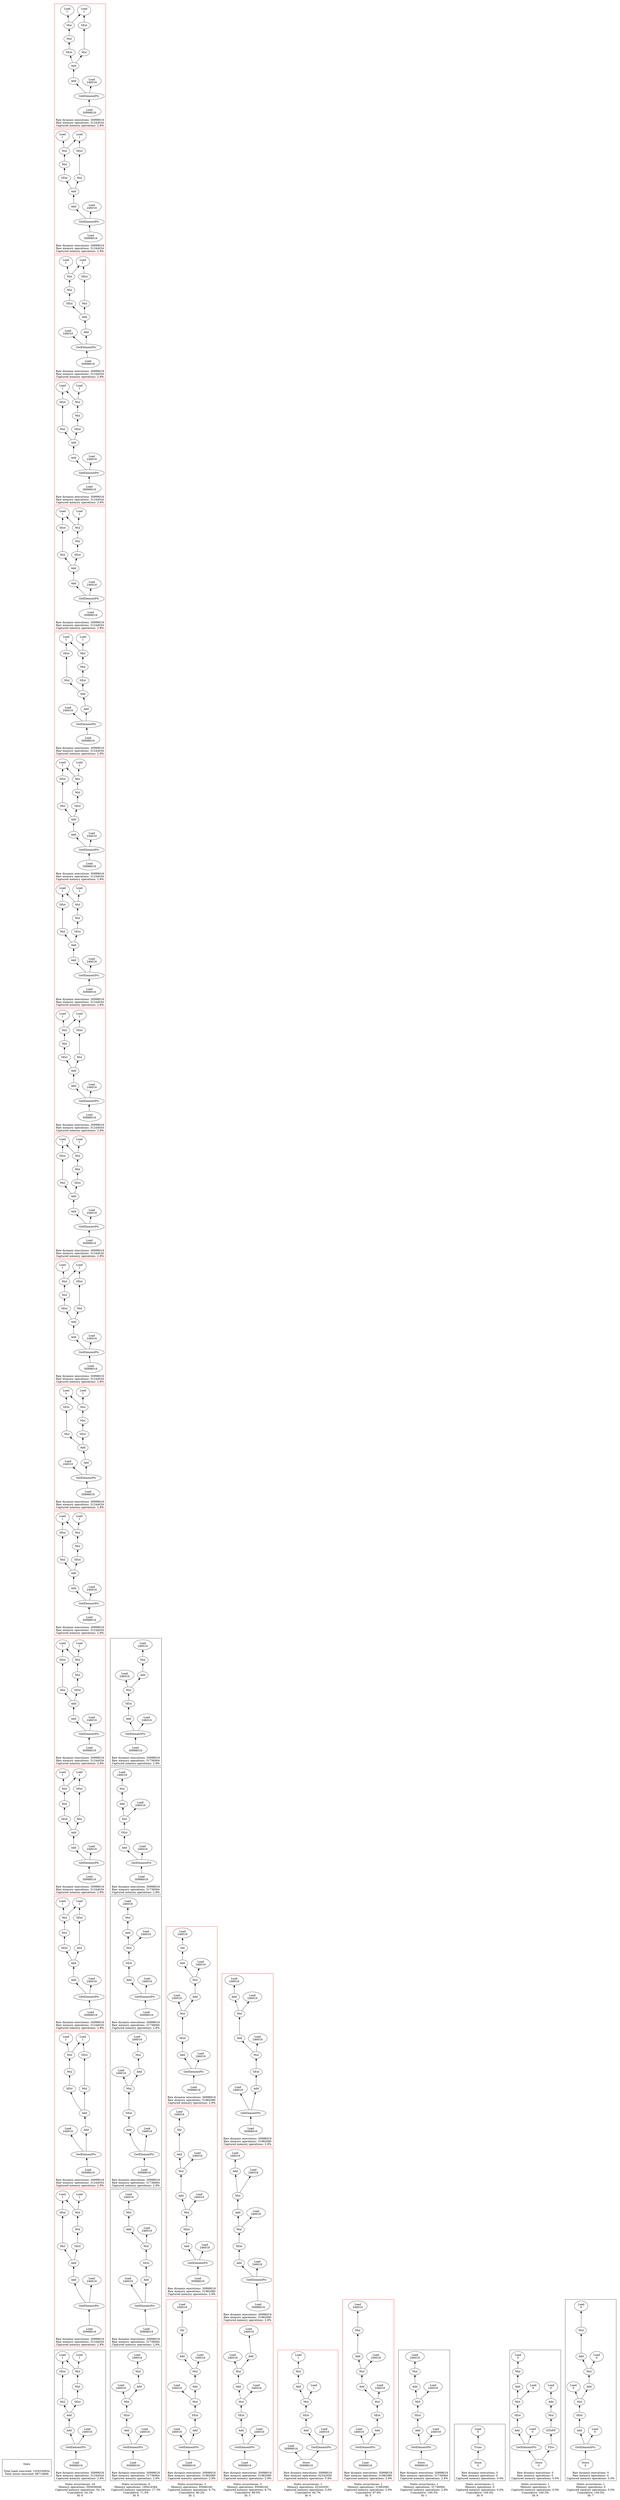 strict digraph {
rankdir=BT
subgraph {
Stats [shape=plaintext]
cluster=true
label="Total loads executed: 1029330954\nTotal stores executed: 66714666"
}
subgraph {
subgraph {
{
rank=max
"0_0" [shape=point style=invis]
}
"0_0_515" [label="Mul"]
"0_0_457" [label="SExt"]
"0_0_515" -> "0_0_457"
"0_0_625" [label="GetElementPtr"]
"0_0_624" [label="Add"]
"0_0_625" -> "0_0_624"
"0_0_474" [label="Mul"]
"0_0_436" [label="Mul"]
"0_0_474" -> "0_0_436"
"0_0_514" [label="Load\n246016"]
"0_0_625" -> "0_0_514"
{
rank=min
"0_0_626" [label="Load\n30998016"]
}
"0_0_626" -> "0_0_625"
"0_0_426" [label="Load\n1"]
"0_0_436" -> "0_0_426"
"0_0_516" [label="Add"]
"0_0_624" -> "0_0_516"
"0_0_483" [label="SExt"]
"0_0_483" -> "0_0_474"
"0_0_457" -> "0_0_426"
"0_0_516" -> "0_0_515"
"0_0_516" -> "0_0_483"
"0_0_423" [label="Load\n1"]
"0_0_436" -> "0_0_423"
cluster=true
label="Raw dynamic executions: 30998016\nRaw memory operations: 31244034\nCaptured memory operations: 2.8%"
}
subgraph {
{
rank=max
"0_1" [shape=point style=invis]
}
"0_0" -> "0_1_632" [style=invis]
"0_1_630" [label="Add"]
"0_1_524" [label="Add"]
"0_1_630" -> "0_1_524"
"0_1_523" [label="Mul"]
"0_1_458" [label="SExt"]
"0_1_523" -> "0_1_458"
"0_1_476" [label="Mul"]
"0_1_437" [label="Mul"]
"0_1_476" -> "0_1_437"
"0_1_486" [label="SExt"]
"0_1_524" -> "0_1_486"
"0_1_631" [label="GetElementPtr"]
"0_1_514" [label="Load\n246016"]
"0_1_631" -> "0_1_514"
"0_1_426" [label="Load\n1"]
"0_1_458" -> "0_1_426"
"0_1_631" -> "0_1_630"
"0_1_486" -> "0_1_476"
"0_1_423" [label="Load\n1"]
"0_1_437" -> "0_1_423"
{
rank=min
"0_1_632" [label="Load\n30998016"]
}
"0_1_632" -> "0_1_631"
"0_1_524" -> "0_1_523"
"0_1_437" -> "0_1_426"
cluster=true
label="Raw dynamic executions: 30998016\nRaw memory operations: 31244034\nCaptured memory operations: 2.8%"
color=red
}
subgraph {
{
rank=max
"0_2" [shape=point style=invis]
}
"0_1" -> "0_2_641" [style=invis]
"0_2_484" [label="SExt"]
"0_2_476" [label="Mul"]
"0_2_484" -> "0_2_476"
"0_2_640" [label="GetElementPtr"]
"0_2_514" [label="Load\n246016"]
"0_2_640" -> "0_2_514"
"0_2_515" [label="Mul"]
"0_2_457" [label="SExt"]
"0_2_515" -> "0_2_457"
"0_2_437" [label="Mul"]
"0_2_476" -> "0_2_437"
"0_2_639" [label="Add"]
"0_2_531" [label="Add"]
"0_2_639" -> "0_2_531"
"0_2_426" [label="Load\n1"]
"0_2_457" -> "0_2_426"
{
rank=min
"0_2_641" [label="Load\n30998016"]
}
"0_2_641" -> "0_2_640"
"0_2_531" -> "0_2_484"
"0_2_423" [label="Load\n1"]
"0_2_437" -> "0_2_423"
"0_2_640" -> "0_2_639"
"0_2_437" -> "0_2_426"
"0_2_531" -> "0_2_515"
cluster=true
label="Raw dynamic executions: 30998016\nRaw memory operations: 31244034\nCaptured memory operations: 2.8%"
color=red
}
subgraph {
{
rank=max
"0_3" [shape=point style=invis]
}
"0_2" -> "0_3_648" [style=invis]
"0_3_487" [label="SExt"]
"0_3_474" [label="Mul"]
"0_3_487" -> "0_3_474"
"0_3_540" [label="Add"]
"0_3_523" [label="Mul"]
"0_3_540" -> "0_3_523"
"0_3_646" [label="Add"]
"0_3_646" -> "0_3_540"
"0_3_458" [label="SExt"]
"0_3_523" -> "0_3_458"
"0_3_436" [label="Mul"]
"0_3_474" -> "0_3_436"
"0_3_647" [label="GetElementPtr"]
"0_3_514" [label="Load\n246016"]
"0_3_647" -> "0_3_514"
"0_3_426" [label="Load\n1"]
"0_3_458" -> "0_3_426"
"0_3_436" -> "0_3_426"
"0_3_423" [label="Load\n1"]
"0_3_436" -> "0_3_423"
"0_3_540" -> "0_3_487"
"0_3_647" -> "0_3_646"
{
rank=min
"0_3_648" [label="Load\n30998016"]
}
"0_3_648" -> "0_3_647"
cluster=true
label="Raw dynamic executions: 30998016\nRaw memory operations: 31244034\nCaptured memory operations: 2.8%"
color=red
}
subgraph {
{
rank=max
"0_4" [shape=point style=invis]
}
"0_3" -> "0_4_651" [style=invis]
"0_4_543" [label="Add"]
"0_4_480" [label="SExt"]
"0_4_543" -> "0_4_480"
"0_4_456" [label="SExt"]
"0_4_426" [label="Load\n1"]
"0_4_456" -> "0_4_426"
"0_4_474" [label="Mul"]
"0_4_436" [label="Mul"]
"0_4_474" -> "0_4_436"
"0_4_436" -> "0_4_426"
{
rank=min
"0_4_651" [label="Load\n30998016"]
}
"0_4_650" [label="GetElementPtr"]
"0_4_651" -> "0_4_650"
"0_4_649" [label="Add"]
"0_4_649" -> "0_4_543"
"0_4_542" [label="Mul"]
"0_4_543" -> "0_4_542"
"0_4_514" [label="Load\n246016"]
"0_4_650" -> "0_4_514"
"0_4_423" [label="Load\n1"]
"0_4_436" -> "0_4_423"
"0_4_542" -> "0_4_456"
"0_4_650" -> "0_4_649"
"0_4_480" -> "0_4_474"
cluster=true
label="Raw dynamic executions: 30998016\nRaw memory operations: 31244034\nCaptured memory operations: 2.8%"
color=red
}
subgraph {
{
rank=max
"0_5" [shape=point style=invis]
}
"0_4" -> "0_5_655" [style=invis]
"0_5_544" [label="Add"]
"0_5_523" [label="Mul"]
"0_5_544" -> "0_5_523"
"0_5_654" [label="GetElementPtr"]
"0_5_653" [label="Add"]
"0_5_654" -> "0_5_653"
"0_5_458" [label="SExt"]
"0_5_523" -> "0_5_458"
"0_5_479" [label="Mul"]
"0_5_441" [label="Mul"]
"0_5_479" -> "0_5_441"
"0_5_426" [label="Load\n1"]
"0_5_458" -> "0_5_426"
"0_5_488" [label="SExt"]
"0_5_544" -> "0_5_488"
"0_5_514" [label="Load\n246016"]
"0_5_654" -> "0_5_514"
{
rank=min
"0_5_655" [label="Load\n30998016"]
}
"0_5_655" -> "0_5_654"
"0_5_441" -> "0_5_426"
"0_5_653" -> "0_5_544"
"0_5_488" -> "0_5_479"
"0_5_423" [label="Load\n1"]
"0_5_441" -> "0_5_423"
cluster=true
label="Raw dynamic executions: 30998016\nRaw memory operations: 31244034\nCaptured memory operations: 2.8%"
color=red
}
subgraph {
{
rank=max
"0_6" [shape=point style=invis]
}
"0_5" -> "0_6_659" [style=invis]
"0_6_545" [label="Add"]
"0_6_542" [label="Mul"]
"0_6_545" -> "0_6_542"
"0_6_456" [label="SExt"]
"0_6_426" [label="Load\n1"]
"0_6_456" -> "0_6_426"
"0_6_481" [label="SExt"]
"0_6_545" -> "0_6_481"
"0_6_657" [label="Add"]
"0_6_657" -> "0_6_545"
"0_6_658" [label="GetElementPtr"]
"0_6_658" -> "0_6_657"
"0_6_479" [label="Mul"]
"0_6_481" -> "0_6_479"
"0_6_441" [label="Mul"]
"0_6_479" -> "0_6_441"
{
rank=min
"0_6_659" [label="Load\n30998016"]
}
"0_6_659" -> "0_6_658"
"0_6_441" -> "0_6_426"
"0_6_542" -> "0_6_456"
"0_6_514" [label="Load\n246016"]
"0_6_658" -> "0_6_514"
"0_6_423" [label="Load\n1"]
"0_6_441" -> "0_6_423"
cluster=true
label="Raw dynamic executions: 30998016\nRaw memory operations: 31244034\nCaptured memory operations: 2.8%"
color=red
}
subgraph {
{
rank=max
"0_7" [shape=point style=invis]
}
"0_6" -> "0_7_667" [style=invis]
"0_7_666" [label="GetElementPtr"]
"0_7_514" [label="Load\n246016"]
"0_7_666" -> "0_7_514"
"0_7_523" [label="Mul"]
"0_7_458" [label="SExt"]
"0_7_523" -> "0_7_458"
"0_7_476" [label="Mul"]
"0_7_437" [label="Mul"]
"0_7_476" -> "0_7_437"
"0_7_524" [label="Add"]
"0_7_486" [label="SExt"]
"0_7_524" -> "0_7_486"
"0_7_665" [label="Add"]
"0_7_665" -> "0_7_524"
"0_7_426" [label="Load\n1"]
"0_7_458" -> "0_7_426"
{
rank=min
"0_7_667" [label="Load\n30998016"]
}
"0_7_667" -> "0_7_666"
"0_7_486" -> "0_7_476"
"0_7_423" [label="Load\n1"]
"0_7_437" -> "0_7_423"
"0_7_524" -> "0_7_523"
"0_7_437" -> "0_7_426"
"0_7_666" -> "0_7_665"
cluster=true
label="Raw dynamic executions: 30998016\nRaw memory operations: 31244034\nCaptured memory operations: 2.8%"
color=red
}
subgraph {
{
rank=max
"0_8" [shape=point style=invis]
}
"0_7" -> "0_8_670" [style=invis]
"0_8_482" [label="SExt"]
"0_8_476" [label="Mul"]
"0_8_482" -> "0_8_476"
"0_8_456" [label="SExt"]
"0_8_426" [label="Load\n1"]
"0_8_456" -> "0_8_426"
"0_8_551" [label="Add"]
"0_8_551" -> "0_8_482"
"0_8_437" [label="Mul"]
"0_8_476" -> "0_8_437"
"0_8_669" [label="GetElementPtr"]
"0_8_668" [label="Add"]
"0_8_669" -> "0_8_668"
"0_8_514" [label="Load\n246016"]
"0_8_669" -> "0_8_514"
"0_8_668" -> "0_8_551"
"0_8_423" [label="Load\n1"]
"0_8_437" -> "0_8_423"
"0_8_542" [label="Mul"]
"0_8_542" -> "0_8_456"
{
rank=min
"0_8_670" [label="Load\n30998016"]
}
"0_8_670" -> "0_8_669"
"0_8_551" -> "0_8_542"
"0_8_437" -> "0_8_426"
cluster=true
label="Raw dynamic executions: 30998016\nRaw memory operations: 31244034\nCaptured memory operations: 2.8%"
color=red
}
subgraph {
{
rank=max
"0_9" [shape=point style=invis]
}
"0_8" -> "0_9_675" [style=invis]
"0_9_673" [label="Add"]
"0_9_524" [label="Add"]
"0_9_673" -> "0_9_524"
"0_9_523" [label="Mul"]
"0_9_458" [label="SExt"]
"0_9_523" -> "0_9_458"
"0_9_476" [label="Mul"]
"0_9_437" [label="Mul"]
"0_9_476" -> "0_9_437"
"0_9_486" [label="SExt"]
"0_9_524" -> "0_9_486"
{
rank=min
"0_9_675" [label="Load\n30998016"]
}
"0_9_674" [label="GetElementPtr"]
"0_9_675" -> "0_9_674"
"0_9_514" [label="Load\n246016"]
"0_9_674" -> "0_9_514"
"0_9_426" [label="Load\n1"]
"0_9_458" -> "0_9_426"
"0_9_674" -> "0_9_673"
"0_9_486" -> "0_9_476"
"0_9_423" [label="Load\n1"]
"0_9_437" -> "0_9_423"
"0_9_524" -> "0_9_523"
"0_9_437" -> "0_9_426"
cluster=true
label="Raw dynamic executions: 30998016\nRaw memory operations: 31244034\nCaptured memory operations: 2.8%"
color=red
}
subgraph {
{
rank=max
"0_10" [shape=point style=invis]
}
"0_9" -> "0_10_679" [style=invis]
"0_10_482" [label="SExt"]
"0_10_476" [label="Mul"]
"0_10_482" -> "0_10_476"
"0_10_456" [label="SExt"]
"0_10_426" [label="Load\n1"]
"0_10_456" -> "0_10_426"
"0_10_551" [label="Add"]
"0_10_551" -> "0_10_482"
"0_10_677" [label="Add"]
"0_10_677" -> "0_10_551"
"0_10_437" [label="Mul"]
"0_10_476" -> "0_10_437"
{
rank=min
"0_10_679" [label="Load\n30998016"]
}
"0_10_678" [label="GetElementPtr"]
"0_10_679" -> "0_10_678"
"0_10_678" -> "0_10_677"
"0_10_423" [label="Load\n1"]
"0_10_437" -> "0_10_423"
"0_10_514" [label="Load\n246016"]
"0_10_678" -> "0_10_514"
"0_10_542" [label="Mul"]
"0_10_542" -> "0_10_456"
"0_10_551" -> "0_10_542"
"0_10_437" -> "0_10_426"
cluster=true
label="Raw dynamic executions: 30998016\nRaw memory operations: 31244034\nCaptured memory operations: 2.8%"
color=red
}
subgraph {
{
rank=max
"0_11" [shape=point style=invis]
}
"0_10" -> "0_11_687" [style=invis]
"0_11_515" [label="Mul"]
"0_11_457" [label="SExt"]
"0_11_515" -> "0_11_457"
"0_11_474" [label="Mul"]
"0_11_436" [label="Mul"]
"0_11_474" -> "0_11_436"
"0_11_685" [label="Add"]
"0_11_516" [label="Add"]
"0_11_685" -> "0_11_516"
"0_11_426" [label="Load\n1"]
"0_11_436" -> "0_11_426"
"0_11_483" [label="SExt"]
"0_11_483" -> "0_11_474"
"0_11_457" -> "0_11_426"
"0_11_516" -> "0_11_515"
"0_11_516" -> "0_11_483"
{
rank=min
"0_11_687" [label="Load\n30998016"]
}
"0_11_686" [label="GetElementPtr"]
"0_11_687" -> "0_11_686"
"0_11_423" [label="Load\n1"]
"0_11_436" -> "0_11_423"
"0_11_514" [label="Load\n246016"]
"0_11_686" -> "0_11_514"
"0_11_686" -> "0_11_685"
cluster=true
label="Raw dynamic executions: 30998016\nRaw memory operations: 31244034\nCaptured memory operations: 2.8%"
color=red
}
subgraph {
{
rank=max
"0_12" [shape=point style=invis]
}
"0_11" -> "0_12_690" [style=invis]
"0_12_689" [label="GetElementPtr"]
"0_12_688" [label="Add"]
"0_12_689" -> "0_12_688"
"0_12_515" [label="Mul"]
"0_12_457" [label="SExt"]
"0_12_515" -> "0_12_457"
"0_12_558" [label="Add"]
"0_12_688" -> "0_12_558"
"0_12_514" [label="Load\n246016"]
"0_12_689" -> "0_12_514"
{
rank=min
"0_12_690" [label="Load\n30998016"]
}
"0_12_690" -> "0_12_689"
"0_12_479" [label="Mul"]
"0_12_441" [label="Mul"]
"0_12_479" -> "0_12_441"
"0_12_485" [label="SExt"]
"0_12_485" -> "0_12_479"
"0_12_558" -> "0_12_515"
"0_12_558" -> "0_12_485"
"0_12_426" [label="Load\n1"]
"0_12_457" -> "0_12_426"
"0_12_441" -> "0_12_426"
"0_12_423" [label="Load\n1"]
"0_12_441" -> "0_12_423"
cluster=true
label="Raw dynamic executions: 30998016\nRaw memory operations: 31244034\nCaptured memory operations: 2.8%"
color=red
}
subgraph {
{
rank=max
"0_13" [shape=point style=invis]
}
"0_12" -> "0_13_694" [style=invis]
"0_13_515" [label="Mul"]
"0_13_457" [label="SExt"]
"0_13_515" -> "0_13_457"
{
rank=min
"0_13_694" [label="Load\n30998016"]
}
"0_13_693" [label="GetElementPtr"]
"0_13_694" -> "0_13_693"
"0_13_474" [label="Mul"]
"0_13_436" [label="Mul"]
"0_13_474" -> "0_13_436"
"0_13_426" [label="Load\n1"]
"0_13_436" -> "0_13_426"
"0_13_514" [label="Load\n246016"]
"0_13_693" -> "0_13_514"
"0_13_483" [label="SExt"]
"0_13_483" -> "0_13_474"
"0_13_457" -> "0_13_426"
"0_13_516" [label="Add"]
"0_13_516" -> "0_13_515"
"0_13_516" -> "0_13_483"
"0_13_423" [label="Load\n1"]
"0_13_436" -> "0_13_423"
"0_13_692" [label="Add"]
"0_13_692" -> "0_13_516"
"0_13_693" -> "0_13_692"
cluster=true
label="Raw dynamic executions: 30998016\nRaw memory operations: 31244034\nCaptured memory operations: 2.8%"
color=red
}
subgraph {
{
rank=max
"0_14" [shape=point style=invis]
}
"0_13" -> "0_14_698" [style=invis]
"0_14_515" [label="Mul"]
"0_14_457" [label="SExt"]
"0_14_515" -> "0_14_457"
"0_14_696" [label="Add"]
"0_14_558" [label="Add"]
"0_14_696" -> "0_14_558"
{
rank=min
"0_14_698" [label="Load\n30998016"]
}
"0_14_697" [label="GetElementPtr"]
"0_14_698" -> "0_14_697"
"0_14_514" [label="Load\n246016"]
"0_14_697" -> "0_14_514"
"0_14_479" [label="Mul"]
"0_14_441" [label="Mul"]
"0_14_479" -> "0_14_441"
"0_14_485" [label="SExt"]
"0_14_485" -> "0_14_479"
"0_14_558" -> "0_14_515"
"0_14_558" -> "0_14_485"
"0_14_426" [label="Load\n1"]
"0_14_457" -> "0_14_426"
"0_14_441" -> "0_14_426"
"0_14_423" [label="Load\n1"]
"0_14_441" -> "0_14_423"
"0_14_697" -> "0_14_696"
cluster=true
label="Raw dynamic executions: 30998016\nRaw memory operations: 31244034\nCaptured memory operations: 2.8%"
color=red
}
subgraph {
{
rank=max
"0_15" [shape=point style=invis]
}
"0_14" -> "0_15_706" [style=invis]
"0_15_515" [label="Mul"]
"0_15_457" [label="SExt"]
"0_15_515" -> "0_15_457"
{
rank=min
"0_15_706" [label="Load\n30998016"]
}
"0_15_705" [label="GetElementPtr"]
"0_15_706" -> "0_15_705"
"0_15_479" [label="Mul"]
"0_15_441" [label="Mul"]
"0_15_479" -> "0_15_441"
"0_15_558" [label="Add"]
"0_15_558" -> "0_15_515"
"0_15_704" [label="Add"]
"0_15_705" -> "0_15_704"
"0_15_485" [label="SExt"]
"0_15_485" -> "0_15_479"
"0_15_558" -> "0_15_485"
"0_15_426" [label="Load\n1"]
"0_15_457" -> "0_15_426"
"0_15_441" -> "0_15_426"
"0_15_514" [label="Load\n246016"]
"0_15_705" -> "0_15_514"
"0_15_704" -> "0_15_558"
"0_15_423" [label="Load\n1"]
"0_15_441" -> "0_15_423"
cluster=true
label="Raw dynamic executions: 30998016\nRaw memory operations: 31244034\nCaptured memory operations: 2.8%"
color=red
}
subgraph {
{
rank=max
"0_16" [shape=point style=invis]
}
"0_15" -> "0_16_713" [style=invis]
"0_16_482" [label="SExt"]
"0_16_476" [label="Mul"]
"0_16_482" -> "0_16_476"
"0_16_456" [label="SExt"]
"0_16_426" [label="Load\n1"]
"0_16_456" -> "0_16_426"
"0_16_551" [label="Add"]
"0_16_551" -> "0_16_482"
"0_16_437" [label="Mul"]
"0_16_476" -> "0_16_437"
"0_16_712" [label="GetElementPtr"]
"0_16_514" [label="Load\n246016"]
"0_16_712" -> "0_16_514"
{
rank=min
"0_16_713" [label="Load\n30998016"]
}
"0_16_713" -> "0_16_712"
"0_16_711" [label="Add"]
"0_16_712" -> "0_16_711"
"0_16_711" -> "0_16_551"
"0_16_423" [label="Load\n1"]
"0_16_437" -> "0_16_423"
"0_16_542" [label="Mul"]
"0_16_542" -> "0_16_456"
"0_16_551" -> "0_16_542"
"0_16_437" -> "0_16_426"
cluster=true
label="Raw dynamic executions: 30998016\nRaw memory operations: 31244034\nCaptured memory operations: 2.8%"
color=red
}
subgraph {
{
rank=max
"0_17" [shape=point style=invis]
}
"0_16" -> "0_17_720" [style=invis]
"0_17_484" [label="SExt"]
"0_17_476" [label="Mul"]
"0_17_484" -> "0_17_476"
"0_17_515" [label="Mul"]
"0_17_457" [label="SExt"]
"0_17_515" -> "0_17_457"
"0_17_437" [label="Mul"]
"0_17_476" -> "0_17_437"
"0_17_718" [label="Add"]
"0_17_531" [label="Add"]
"0_17_718" -> "0_17_531"
"0_17_719" [label="GetElementPtr"]
"0_17_514" [label="Load\n246016"]
"0_17_719" -> "0_17_514"
{
rank=min
"0_17_720" [label="Load\n30998016"]
}
"0_17_720" -> "0_17_719"
"0_17_426" [label="Load\n1"]
"0_17_457" -> "0_17_426"
"0_17_531" -> "0_17_484"
"0_17_423" [label="Load\n1"]
"0_17_437" -> "0_17_423"
"0_17_719" -> "0_17_718"
"0_17_437" -> "0_17_426"
"0_17_531" -> "0_17_515"
cluster=true
label="Raw dynamic executions: 30998016\nRaw memory operations: 31244034\nCaptured memory operations: 2.8%"
color=red
}
subgraph {
{
rank=max
"0_18" [shape=point style=invis]
}
"0_17" -> "0_18_731" [style=invis]
"0_18_484" [label="SExt"]
"0_18_476" [label="Mul"]
"0_18_484" -> "0_18_476"
"0_18_515" [label="Mul"]
"0_18_457" [label="SExt"]
"0_18_515" -> "0_18_457"
"0_18_437" [label="Mul"]
"0_18_476" -> "0_18_437"
"0_18_426" [label="Load\n1"]
"0_18_457" -> "0_18_426"
"0_18_531" [label="Add"]
"0_18_531" -> "0_18_484"
"0_18_423" [label="Load\n1"]
"0_18_437" -> "0_18_423"
"0_18_729" [label="Add"]
"0_18_729" -> "0_18_531"
{
rank=min
"0_18_731" [label="Load\n30998016"]
}
"0_18_730" [label="GetElementPtr"]
"0_18_731" -> "0_18_730"
"0_18_730" -> "0_18_729"
"0_18_514" [label="Load\n246016"]
"0_18_730" -> "0_18_514"
"0_18_437" -> "0_18_426"
"0_18_531" -> "0_18_515"
cluster=true
label="Raw dynamic executions: 30998016\nRaw memory operations: 31244034\nCaptured memory operations: 2.8%"
color=red
}
cluster=true
penwidth=0
label="Static occurrences: 19\nMemory operations: 593636646\nCaptured memory operations: 54.1%\nCumulative: 54.1%\nId: 0"
}
subgraph {
subgraph {
{
rank=max
"8_0" [shape=point style=invis]
}
"8_0_513" [label="Mul"]
"8_0_509" [label="Load\n246016"]
"8_0_513" -> "8_0_509"
"8_0_621" [label="Add"]
"8_0_605" [label="SExt"]
"8_0_621" -> "8_0_605"
"8_0_622" [label="GetElementPtr"]
"8_0_506" [label="Load\n246016"]
"8_0_622" -> "8_0_506"
"8_0_510" [label="Mul"]
"8_0_508" [label="Load\n246016"]
"8_0_510" -> "8_0_508"
"8_0_605" -> "8_0_513"
{
rank=min
"8_0_623" [label="Load\n30998016"]
}
"8_0_623" -> "8_0_622"
"8_0_512" [label="Add"]
"8_0_512" -> "8_0_510"
"8_0_622" -> "8_0_621"
"8_0_513" -> "8_0_512"
cluster=true
label="Raw dynamic executions: 30998016\nRaw memory operations: 31736064\nCaptured memory operations: 2.8%"
}
subgraph {
{
rank=max
"8_1" [shape=point style=invis]
}
"8_0" -> "8_1_645" [style=invis]
"8_1_644" [label="GetElementPtr"]
"8_1_532" [label="Load\n246016"]
"8_1_644" -> "8_1_532"
"8_1_539" [label="Mul"]
"8_1_538" [label="Add"]
"8_1_539" -> "8_1_538"
"8_1_536" [label="Mul"]
"8_1_534" [label="Load\n246016"]
"8_1_536" -> "8_1_534"
"8_1_535" [label="Load\n246016"]
"8_1_539" -> "8_1_535"
"8_1_643" [label="Add"]
"8_1_644" -> "8_1_643"
"8_1_538" -> "8_1_536"
{
rank=min
"8_1_645" [label="Load\n30998016"]
}
"8_1_645" -> "8_1_644"
"8_1_608" [label="SExt"]
"8_1_608" -> "8_1_539"
"8_1_643" -> "8_1_608"
cluster=true
label="Raw dynamic executions: 30998016\nRaw memory operations: 31736064\nCaptured memory operations: 2.8%"
}
subgraph {
{
rank=max
"8_2" [shape=point style=invis]
}
"8_1" -> "8_2_703" [style=invis]
"8_2_563" [label="Mul"]
"8_2_561" [label="Load\n246016"]
"8_2_563" -> "8_2_561"
"8_2_566" [label="Mul"]
"8_2_562" [label="Load\n246016"]
"8_2_566" -> "8_2_562"
"8_2_565" [label="Add"]
"8_2_565" -> "8_2_563"
"8_2_611" [label="SExt"]
"8_2_611" -> "8_2_566"
"8_2_702" [label="GetElementPtr"]
"8_2_701" [label="Add"]
"8_2_702" -> "8_2_701"
"8_2_566" -> "8_2_565"
"8_2_701" -> "8_2_611"
"8_2_559" [label="Load\n246016"]
"8_2_702" -> "8_2_559"
{
rank=min
"8_2_703" [label="Load\n30998016"]
}
"8_2_703" -> "8_2_702"
cluster=true
label="Raw dynamic executions: 30998016\nRaw memory operations: 31736064\nCaptured memory operations: 2.8%"
}
subgraph {
{
rank=max
"8_3" [shape=point style=invis]
}
"8_2" -> "8_3_724" [style=invis]
{
rank=min
"8_3_724" [label="Load\n30998016"]
}
"8_3_723" [label="GetElementPtr"]
"8_3_724" -> "8_3_723"
"8_3_581" [label="Mul"]
"8_3_579" [label="Load\n246016"]
"8_3_581" -> "8_3_579"
"8_3_583" [label="Add"]
"8_3_583" -> "8_3_581"
"8_3_722" [label="Add"]
"8_3_614" [label="SExt"]
"8_3_722" -> "8_3_614"
"8_3_723" -> "8_3_722"
"8_3_584" [label="Mul"]
"8_3_584" -> "8_3_583"
"8_3_580" [label="Load\n246016"]
"8_3_584" -> "8_3_580"
"8_3_578" [label="Load\n246016"]
"8_3_723" -> "8_3_578"
"8_3_614" -> "8_3_584"
cluster=true
label="Raw dynamic executions: 30998016\nRaw memory operations: 31736064\nCaptured memory operations: 2.8%"
}
subgraph {
{
rank=max
"8_4" [shape=point style=invis]
}
"8_3" -> "8_4_736" [style=invis]
"8_4_735" [label="GetElementPtr"]
"8_4_734" [label="Add"]
"8_4_735" -> "8_4_734"
{
rank=min
"8_4_736" [label="Load\n30998016"]
}
"8_4_736" -> "8_4_735"
"8_4_597" [label="Mul"]
"8_4_596" [label="Add"]
"8_4_597" -> "8_4_596"
"8_4_591" [label="Load\n246016"]
"8_4_735" -> "8_4_591"
"8_4_616" [label="SExt"]
"8_4_616" -> "8_4_597"
"8_4_593" [label="Load\n246016"]
"8_4_597" -> "8_4_593"
"8_4_734" -> "8_4_616"
"8_4_594" [label="Mul"]
"8_4_596" -> "8_4_594"
"8_4_592" [label="Load\n246016"]
"8_4_594" -> "8_4_592"
cluster=true
label="Raw dynamic executions: 30998016\nRaw memory operations: 31736064\nCaptured memory operations: 2.8%"
}
subgraph {
{
rank=max
"8_5" [shape=point style=invis]
}
"8_4" -> "8_5_777" [style=invis]
"8_5_766" [label="Mul"]
"8_5_762" [label="Load\n246016"]
"8_5_766" -> "8_5_762"
"8_5_765" [label="Add"]
"8_5_763" [label="Mul"]
"8_5_765" -> "8_5_763"
{
rank=min
"8_5_777" [label="Load\n30998016"]
}
"8_5_776" [label="GetElementPtr"]
"8_5_777" -> "8_5_776"
"8_5_761" [label="Load\n246016"]
"8_5_763" -> "8_5_761"
"8_5_771" [label="SExt"]
"8_5_771" -> "8_5_766"
"8_5_766" -> "8_5_765"
"8_5_775" [label="Add"]
"8_5_776" -> "8_5_775"
"8_5_760" [label="Load\n246016"]
"8_5_776" -> "8_5_760"
"8_5_775" -> "8_5_771"
cluster=true
label="Raw dynamic executions: 30998016\nRaw memory operations: 31736064\nCaptured memory operations: 2.8%"
}
cluster=true
penwidth=0
label="Static occurrences: 6\nMemory operations: 190416384\nCaptured memory operations: 17.3%\nCumulative: 71.5%\nId: 8"
}
subgraph {
subgraph {
{
rank=max
"2_0" [shape=point style=invis]
}
"2_0_526" [label="Add"]
"2_0_525" [label="Shl"]
"2_0_526" -> "2_0_525"
"2_0_636" [label="GetElementPtr"]
"2_0_506" [label="Load\n246016"]
"2_0_636" -> "2_0_506"
"2_0_607" [label="SExt"]
"2_0_530" [label="Mul"]
"2_0_607" -> "2_0_530"
"2_0_527" [label="Mul"]
"2_0_508" [label="Load\n246016"]
"2_0_527" -> "2_0_508"
"2_0_509" [label="Load\n246016"]
"2_0_530" -> "2_0_509"
"2_0_527" -> "2_0_526"
"2_0_529" [label="Add"]
"2_0_530" -> "2_0_529"
{
rank=min
"2_0_637" [label="Load\n30998016"]
}
"2_0_637" -> "2_0_636"
"2_0_635" [label="Add"]
"2_0_635" -> "2_0_607"
"2_0_507" [label="Load\n246016"]
"2_0_525" -> "2_0_507"
"2_0_636" -> "2_0_635"
"2_0_529" -> "2_0_527"
cluster=true
label="Raw dynamic executions: 30998016\nRaw memory operations: 31982080\nCaptured memory operations: 2.9%"
color=red
}
subgraph {
{
rank=max
"2_1" [shape=point style=invis]
}
"2_0" -> "2_1_684" [style=invis]
"2_1_554" [label="Mul"]
"2_1_553" [label="Add"]
"2_1_554" -> "2_1_553"
"2_1_682" [label="Add"]
"2_1_610" [label="SExt"]
"2_1_682" -> "2_1_610"
"2_1_552" [label="Shl"]
"2_1_553" -> "2_1_552"
"2_1_557" [label="Mul"]
"2_1_556" [label="Add"]
"2_1_557" -> "2_1_556"
"2_1_610" -> "2_1_557"
{
rank=min
"2_1_684" [label="Load\n30998016"]
}
"2_1_683" [label="GetElementPtr"]
"2_1_684" -> "2_1_683"
"2_1_534" [label="Load\n246016"]
"2_1_554" -> "2_1_534"
"2_1_535" [label="Load\n246016"]
"2_1_557" -> "2_1_535"
"2_1_532" [label="Load\n246016"]
"2_1_683" -> "2_1_532"
"2_1_556" -> "2_1_554"
"2_1_683" -> "2_1_682"
"2_1_533" [label="Load\n246016"]
"2_1_552" -> "2_1_533"
cluster=true
label="Raw dynamic executions: 30998016\nRaw memory operations: 31982080\nCaptured memory operations: 2.9%"
color=red
}
subgraph {
{
rank=max
"2_2" [shape=point style=invis]
}
"2_1" -> "2_2_717" [style=invis]
"2_2_715" [label="Add"]
"2_2_613" [label="SExt"]
"2_2_715" -> "2_2_613"
{
rank=min
"2_2_717" [label="Load\n30998016"]
}
"2_2_716" [label="GetElementPtr"]
"2_2_717" -> "2_2_716"
"2_2_574" [label="Mul"]
"2_2_573" [label="Add"]
"2_2_574" -> "2_2_573"
"2_2_577" [label="Mul"]
"2_2_613" -> "2_2_577"
"2_2_716" -> "2_2_715"
"2_2_572" [label="Shl"]
"2_2_573" -> "2_2_572"
"2_2_561" [label="Load\n246016"]
"2_2_574" -> "2_2_561"
"2_2_562" [label="Load\n246016"]
"2_2_577" -> "2_2_562"
"2_2_576" [label="Add"]
"2_2_576" -> "2_2_574"
"2_2_559" [label="Load\n246016"]
"2_2_716" -> "2_2_559"
"2_2_560" [label="Load\n246016"]
"2_2_572" -> "2_2_560"
"2_2_577" -> "2_2_576"
cluster=true
label="Raw dynamic executions: 30998016\nRaw memory operations: 31982080\nCaptured memory operations: 2.9%"
color=red
}
cluster=true
penwidth=0
label="Static occurrences: 3\nMemory operations: 95946240\nCaptured memory operations: 8.7%\nCumulative: 80.2%\nId: 2"
}
subgraph {
subgraph {
{
rank=max
"3_0" [shape=point style=invis]
}
"3_0_518" [label="Mul"]
"3_0_508" [label="Load\n246016"]
"3_0_518" -> "3_0_508"
"3_0_517" [label="Add"]
"3_0_518" -> "3_0_517"
"3_0_520" [label="Add"]
"3_0_520" -> "3_0_518"
"3_0_521" [label="Mul"]
"3_0_509" [label="Load\n246016"]
"3_0_521" -> "3_0_509"
"3_0_606" [label="SExt"]
"3_0_606" -> "3_0_521"
{
rank=min
"3_0_629" [label="Load\n30998016"]
}
"3_0_628" [label="GetElementPtr"]
"3_0_629" -> "3_0_628"
"3_0_521" -> "3_0_520"
"3_0_627" [label="Add"]
"3_0_627" -> "3_0_606"
"3_0_507" [label="Load\n246016"]
"3_0_517" -> "3_0_507"
"3_0_506" [label="Load\n246016"]
"3_0_628" -> "3_0_506"
"3_0_628" -> "3_0_627"
cluster=true
label="Raw dynamic executions: 30998016\nRaw memory operations: 31982080\nCaptured memory operations: 2.9%"
color=red
}
subgraph {
{
rank=max
"3_1" [shape=point style=invis]
}
"3_0" -> "3_1_664" [style=invis]
"3_1_609" [label="SExt"]
"3_1_550" [label="Mul"]
"3_1_609" -> "3_1_550"
"3_1_663" [label="GetElementPtr"]
"3_1_662" [label="Add"]
"3_1_663" -> "3_1_662"
{
rank=min
"3_1_664" [label="Load\n30998016"]
}
"3_1_664" -> "3_1_663"
"3_1_662" -> "3_1_609"
"3_1_549" [label="Add"]
"3_1_550" -> "3_1_549"
"3_1_547" [label="Mul"]
"3_1_546" [label="Add"]
"3_1_547" -> "3_1_546"
"3_1_549" -> "3_1_547"
"3_1_532" [label="Load\n246016"]
"3_1_663" -> "3_1_532"
"3_1_534" [label="Load\n246016"]
"3_1_547" -> "3_1_534"
"3_1_535" [label="Load\n246016"]
"3_1_550" -> "3_1_535"
"3_1_533" [label="Load\n246016"]
"3_1_546" -> "3_1_533"
cluster=true
label="Raw dynamic executions: 30998016\nRaw memory operations: 31982080\nCaptured memory operations: 2.9%"
color=red
}
subgraph {
{
rank=max
"3_2" [shape=point style=invis]
}
"3_1" -> "3_2_710" [style=invis]
"3_2_709" [label="GetElementPtr"]
"3_2_559" [label="Load\n246016"]
"3_2_709" -> "3_2_559"
"3_2_708" [label="Add"]
"3_2_709" -> "3_2_708"
"3_2_568" [label="Mul"]
"3_2_567" [label="Add"]
"3_2_568" -> "3_2_567"
"3_2_561" [label="Load\n246016"]
"3_2_568" -> "3_2_561"
{
rank=min
"3_2_710" [label="Load\n30998016"]
}
"3_2_710" -> "3_2_709"
"3_2_571" [label="Mul"]
"3_2_570" [label="Add"]
"3_2_571" -> "3_2_570"
"3_2_560" [label="Load\n246016"]
"3_2_567" -> "3_2_560"
"3_2_612" [label="SExt"]
"3_2_612" -> "3_2_571"
"3_2_562" [label="Load\n246016"]
"3_2_571" -> "3_2_562"
"3_2_570" -> "3_2_568"
"3_2_708" -> "3_2_612"
cluster=true
label="Raw dynamic executions: 30998016\nRaw memory operations: 31982080\nCaptured memory operations: 2.9%"
color=red
}
cluster=true
penwidth=0
label="Static occurrences: 3\nMemory operations: 95946240\nCaptured memory operations: 8.7%\nCumulative: 89.0%\nId: 3"
}
subgraph {
subgraph {
{
rank=max
"4_0" [shape=point style=invis]
}
{
rank=min
"4_0_780" [label="Store\n30998016"]
}
"4_0_777" [label="Load\n30998016"]
"4_0_780" -> "4_0_777"
"4_0_779" [label="GetElementPtr"]
"4_0_778" [label="Add"]
"4_0_779" -> "4_0_778"
"4_0_780" -> "4_0_779"
"4_0_770" [label="Mul"]
"4_0_769" [label="Add"]
"4_0_770" -> "4_0_769"
"4_0_756" [label="Mul"]
"4_0_423" [label="Load\n1"]
"4_0_756" -> "4_0_423"
"4_0_772" [label="SExt"]
"4_0_778" -> "4_0_772"
"4_0_767" [label="Load\n246016"]
"4_0_779" -> "4_0_767"
"4_0_772" -> "4_0_770"
"4_0_769" -> "4_0_756"
"4_0_426" [label="Load\n1"]
"4_0_770" -> "4_0_426"
cluster=true
label="Raw dynamic executions: 30998016\nRaw memory operations: 62242050\nCaptured memory operations: 5.6%"
color=red
}
cluster=true
penwidth=0
label="Static occurrences: 1\nMemory operations: 62242050\nCaptured memory operations: 5.6%\nCumulative: 94.7%\nId: 4"
}
subgraph {
subgraph {
{
rank=max
"5_0" [shape=point style=invis]
}
{
rank=min
"5_0_728" [label="Load\n30998016"]
}
"5_0_727" [label="GetElementPtr"]
"5_0_728" -> "5_0_727"
"5_0_585" [label="Mul"]
"5_0_507" [label="Load\n246016"]
"5_0_585" -> "5_0_507"
"5_0_506" [label="Load\n246016"]
"5_0_727" -> "5_0_506"
"5_0_590" [label="Mul"]
"5_0_589" [label="Add"]
"5_0_590" -> "5_0_589"
"5_0_587" [label="Mul"]
"5_0_586" [label="Add"]
"5_0_587" -> "5_0_586"
"5_0_726" [label="Add"]
"5_0_615" [label="SExt"]
"5_0_726" -> "5_0_615"
"5_0_586" -> "5_0_585"
"5_0_615" -> "5_0_590"
"5_0_508" [label="Load\n246016"]
"5_0_587" -> "5_0_508"
"5_0_589" -> "5_0_587"
"5_0_509" [label="Load\n246016"]
"5_0_590" -> "5_0_509"
"5_0_727" -> "5_0_726"
cluster=true
label="Raw dynamic executions: 30998016\nRaw memory operations: 31982080\nCaptured memory operations: 2.9%"
color=red
}
cluster=true
penwidth=0
label="Static occurrences: 1\nMemory operations: 31982080\nCaptured memory operations: 2.9%\nCumulative: 97.6%\nId: 5"
}
subgraph {
subgraph {
{
rank=max
"1_0" [shape=point style=invis]
}
"1_0_742" [label="GetElementPtr"]
"1_0_741" [label="Add"]
"1_0_742" -> "1_0_741"
{
rank=min
"1_0_743" [label="Store\n30998016"]
}
"1_0_743" -> "1_0_742"
"1_0_598" [label="Load\n246016"]
"1_0_742" -> "1_0_598"
"1_0_604" [label="Mul"]
"1_0_603" [label="Add"]
"1_0_604" -> "1_0_603"
"1_0_617" [label="SExt"]
"1_0_617" -> "1_0_604"
"1_0_600" [label="Load\n246016"]
"1_0_604" -> "1_0_600"
"1_0_601" [label="Mul"]
"1_0_603" -> "1_0_601"
"1_0_599" [label="Load\n246016"]
"1_0_601" -> "1_0_599"
"1_0_741" -> "1_0_617"
cluster=true
label="Raw dynamic executions: 30998016\nRaw memory operations: 31736064\nCaptured memory operations: 2.8%"
}
cluster=true
penwidth=0
label="Static occurrences: 1\nMemory operations: 31736064\nCaptured memory operations: 2.8%\nCumulative: 100.5%\nId: 1"
}
subgraph {
subgraph {
{
rank=max
"9_0" [shape=point style=invis]
}
{
rank=min
"9_0_869" [label="Store\n0"]
}
"9_0_868" [label="Trunc"]
"9_0_869" -> "9_0_868"
"9_0_866" [label="Load\n0"]
"9_0_868" -> "9_0_866"
cluster=true
label="Raw dynamic executions: 0\nRaw memory operations: 0\nCaptured memory operations: 0.0%"
}
cluster=true
penwidth=0
label="Static occurrences: 2\nMemory operations: 0\nCaptured memory operations: 0.0%\nCumulative: 100.5%\nId: 9"
}
subgraph {
subgraph {
{
rank=max
"6_0" [shape=point style=invis]
}
"6_0_366" [label="GetElementPtr"]
"6_0_365" [label="Add"]
"6_0_366" -> "6_0_365"
{
rank=min
"6_0_367" [label="Store\n0"]
}
"6_0_352" [label="FDiv"]
"6_0_367" -> "6_0_352"
"6_0_367" -> "6_0_366"
"6_0_342" [label="Mul"]
"6_0_341" [label="Add"]
"6_0_342" -> "6_0_341"
"6_0_362" [label="SExt"]
"6_0_361" [label="Mul"]
"6_0_362" -> "6_0_361"
"6_0_334" [label="Load\n0"]
"6_0_341" -> "6_0_334"
"6_0_353" [label="Mul"]
"6_0_338" [label="Load\n0"]
"6_0_353" -> "6_0_338"
"6_0_343" [label="SIToFP"]
"6_0_352" -> "6_0_343"
"6_0_343" -> "6_0_342"
"6_0_360" [label="Add"]
"6_0_360" -> "6_0_353"
"6_0_358" [label="Load\n0"]
"6_0_366" -> "6_0_358"
"6_0_348" [label="Load\n0"]
"6_0_361" -> "6_0_348"
"6_0_361" -> "6_0_360"
"6_0_365" -> "6_0_362"
cluster=true
label="Raw dynamic executions: 0\nRaw memory operations: 0\nCaptured memory operations: 0.0%"
}
cluster=true
penwidth=0
label="Static occurrences: 1\nMemory operations: 0\nCaptured memory operations: 0.0%\nCumulative: 100.5%\nId: 6"
}
subgraph {
subgraph {
{
rank=max
"7_0" [shape=point style=invis]
}
"7_0_386" [label="Mul"]
"7_0_379" [label="Load\n0"]
"7_0_386" -> "7_0_379"
"7_0_403" [label="SExt"]
"7_0_402" [label="Mul"]
"7_0_403" -> "7_0_402"
"7_0_406" [label="Add"]
"7_0_406" -> "7_0_403"
"7_0_391" [label="Load\n0"]
"7_0_402" -> "7_0_391"
"7_0_407" [label="GetElementPtr"]
"7_0_407" -> "7_0_406"
"7_0_394" [label="Mul"]
"7_0_393" [label="Add"]
"7_0_394" -> "7_0_393"
"7_0_393" -> "7_0_386"
"7_0_399" [label="Load\n0"]
"7_0_407" -> "7_0_399"
"7_0_401" [label="Add"]
"7_0_401" -> "7_0_394"
"7_0_383" [label="Load\n0"]
"7_0_394" -> "7_0_383"
"7_0_402" -> "7_0_401"
{
rank=min
"7_0_408" [label="Store\n0"]
}
"7_0_408" -> "7_0_407"
cluster=true
label="Raw dynamic executions: 0\nRaw memory operations: 0\nCaptured memory operations: 0.0%"
}
cluster=true
penwidth=0
label="Static occurrences: 1\nMemory operations: 0\nCaptured memory operations: 0.0%\nCumulative: 100.5%\nId: 7"
}
}
